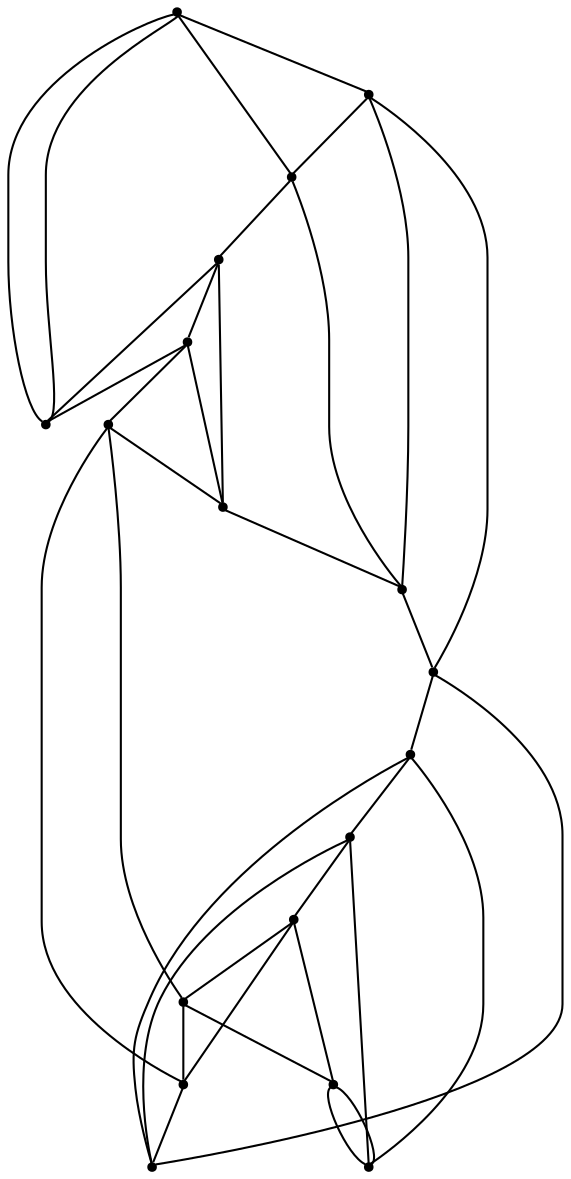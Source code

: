 graph {
  node [shape=point,comment="{\"directed\":false,\"doi\":\"10.1007/978-3-031-49272-3_2\",\"figure\":\"9 (1)\"}"]

  v0 [pos="811.0093818268122,1381.2254401272953"]
  v1 [pos="810.369745933189,1335.6759614772113"]
  v2 [pos="811.0093818268123,1429.4543746834293"]
  v3 [pos="810.369745933189,1472.4003210676888"]
  v4 [pos="768.7568495075041,1381.2254401272953"]
  v5 [pos="696.0827915120888,1526.7916608344906"]
  v6 [pos="768.7568495075041,1429.4543746834293"]
  v7 [pos="727.141854664035,1335.6759614772113"]
  v8 [pos="727.141854664035,1472.4003210676885"]
  v9 [pos="683.2015585621891,1282.0535552275178"]
  v10 [pos="651.6986482547115,1472.4003210676885"]
  v11 [pos="567.9560723327107,1335.6759614772113"]
  v12 [pos="651.1797667662966,1335.6759614772113"]
  v13 [pos="609.5668703406117,1429.4543746834293"]
  v14 [pos="609.5668703406117,1381.225440127295"]
  v15 [pos="567.9560723327107,1429.4543746834293"]
  v16 [pos="567.9560723327107,1472.4003210676885"]
  v17 [pos="567.9560723327107,1381.2254401272953"]

  v0 -- v2 [id="-1",pos="811.0093818268122,1381.2254401272953 837.837684989855,1392.5771053308658 837.837684989855,1392.5771053308658 837.837684989855,1392.5771053308658 842.3717299369686,1404.17040356028 842.3717299369686,1404.17040356028 842.3717299369686,1404.17040356028 836.3291133683899,1424.3234881425592 836.3291133683899,1424.3234881425592 836.3291133683899,1424.3234881425592 811.0093818268123,1429.4543746834293 811.0093818268123,1429.4543746834293 811.0093818268123,1429.4543746834293"]
  v0 -- v1 [id="-2",pos="811.0093818268122,1381.2254401272953 810.369745933189,1335.6759614772113 810.369745933189,1335.6759614772113 810.369745933189,1335.6759614772113"]
  v16 -- v10 [id="-3",pos="567.9560723327107,1472.4003210676885 651.6986482547115,1472.4003210676885 651.6986482547115,1472.4003210676885 651.6986482547115,1472.4003210676885"]
  v16 -- v15 [id="-4",pos="567.9560723327107,1472.4003210676885 567.9560723327107,1429.4543746834293 567.9560723327107,1429.4543746834293 567.9560723327107,1429.4543746834293"]
  v15 -- v17 [id="-5",pos="567.9560723327107,1429.4543746834293 567.9560723327107,1381.2254401272953 567.9560723327107,1381.2254401272953 567.9560723327107,1381.2254401272953"]
  v17 -- v11 [id="-6",pos="567.9560723327107,1381.2254401272953 567.9560723327107,1335.6759614772113 567.9560723327107,1335.6759614772113 567.9560723327107,1335.6759614772113"]
  v11 -- v12 [id="-7",pos="567.9560723327107,1335.6759614772113 651.1797667662966,1335.6759614772113 651.1797667662966,1335.6759614772113 651.1797667662966,1335.6759614772113"]
  v16 -- v5 [id="-8",pos="567.9560723327107,1472.4003210676885 696.0827915120888,1526.7916608344906 696.0827915120888,1526.7916608344906 696.0827915120888,1526.7916608344906"]
  v15 -- v17 [id="-9",pos="567.9560723327107,1429.4543746834293 544.6701527427828,1424.3233609672825 544.6701527427828,1424.3233609672825 544.6701527427828,1424.3233609672825 540.6444971951638,1411.2297759979342 540.6444971951638,1411.2297759979342 540.6444971951638,1411.2297759979342 540.1402410428195,1396.1109247461877 540.1402410428195,1396.1109247461877 540.1402410428195,1396.1109247461877 548.199818632358,1386.0385156515429 548.199818632358,1386.0385156515429 548.199818632358,1386.0385156515429 567.9560723327107,1381.2254401272953 567.9560723327107,1381.2254401272953 567.9560723327107,1381.2254401272953"]
  v13 -- v16 [id="-10",pos="609.5668703406117,1429.4543746834293 567.9560723327107,1472.4003210676885 567.9560723327107,1472.4003210676885 567.9560723327107,1472.4003210676885"]
  v14 -- v12 [id="-11",pos="609.5668703406117,1381.225440127295 651.1797667662966,1335.6759614772113 651.1797667662966,1335.6759614772113 651.1797667662966,1335.6759614772113"]
  v12 -- v9 [id="-12",pos="651.1797667662966,1335.6759614772113 683.2015585621891,1282.0535552275178 683.2015585621891,1282.0535552275178 683.2015585621891,1282.0535552275178"]
  v10 -- v13 [id="-13",pos="651.6986482547115,1472.4003210676885 609.5668703406117,1429.4543746834293 609.5668703406117,1429.4543746834293 609.5668703406117,1429.4543746834293"]
  v10 -- v12 [id="-14",pos="651.6986482547115,1472.4003210676885 651.1797667662966,1335.6759614772113 651.1797667662966,1335.6759614772113 651.1797667662966,1335.6759614772113"]
  v9 -- v11 [id="-15",pos="683.2015585621891,1282.0535552275178 567.9560723327107,1335.6759614772113 567.9560723327107,1335.6759614772113 567.9560723327107,1335.6759614772113"]
  v9 -- v1 [id="-16",pos="683.2015585621891,1282.0535552275178 810.369745933189,1335.6759614772113 810.369745933189,1335.6759614772113 810.369745933189,1335.6759614772113"]
  v5 -- v10 [id="-17",pos="696.0827915120888,1526.7916608344906 651.6986482547115,1472.4003210676885 651.6986482547115,1472.4003210676885 651.6986482547115,1472.4003210676885"]
  v5 -- v8 [id="-18",pos="696.0827915120888,1526.7916608344906 727.141854664035,1472.4003210676885 727.141854664035,1472.4003210676885 727.141854664035,1472.4003210676885"]
  v7 -- v9 [id="-19",pos="727.141854664035,1335.6759614772113 683.2015585621891,1282.0535552275178 683.2015585621891,1282.0535552275178 683.2015585621891,1282.0535552275178"]
  v8 -- v3 [id="-20",pos="727.141854664035,1472.4003210676885 810.369745933189,1472.4003210676888 810.369745933189,1472.4003210676888 810.369745933189,1472.4003210676888"]
  v8 -- v7 [id="-21",pos="727.141854664035,1472.4003210676885 727.141854664035,1335.6759614772113 727.141854664035,1335.6759614772113 727.141854664035,1335.6759614772113"]
  v7 -- v1 [id="-22",pos="727.141854664035,1335.6759614772113 810.369745933189,1335.6759614772113 810.369745933189,1335.6759614772113 810.369745933189,1335.6759614772113"]
  v8 -- v6 [id="-23",pos="727.141854664035,1472.4003210676885 768.7568495075041,1429.4543746834293 768.7568495075041,1429.4543746834293 768.7568495075041,1429.4543746834293"]
  v4 -- v7 [id="-24",pos="768.7568495075041,1381.2254401272953 727.141854664035,1335.6759614772113 727.141854664035,1335.6759614772113 727.141854664035,1335.6759614772113"]
  v4 -- v6 [id="-25",pos="768.7568495075041,1381.2254401272953 768.7568495075041,1429.4543746834293 768.7568495075041,1429.4543746834293 768.7568495075041,1429.4543746834293"]
  v6 -- v2 [id="-26",pos="768.7568495075041,1429.4543746834293 811.0093818268123,1429.4543746834293 811.0093818268123,1429.4543746834293 811.0093818268123,1429.4543746834293"]
  v6 -- v3 [id="-27",pos="768.7568495075041,1429.4543746834293 810.369745933189,1472.4003210676888 810.369745933189,1472.4003210676888 810.369745933189,1472.4003210676888"]
  v3 -- v5 [id="-28",pos="810.369745933189,1472.4003210676888 696.0827915120888,1526.7916608344906 696.0827915120888,1526.7916608344906 696.0827915120888,1526.7916608344906"]
  v1 -- v4 [id="-29",pos="810.369745933189,1335.6759614772113 768.7568495075041,1381.2254401272953 768.7568495075041,1381.2254401272953 768.7568495075041,1381.2254401272953"]
  v0 -- v4 [id="-30",pos="811.0093818268122,1381.2254401272953 768.7568495075041,1381.2254401272953 768.7568495075041,1381.2254401272953 768.7568495075041,1381.2254401272953"]
  v13 -- v15 [id="-31",pos="609.5668703406117,1429.4543746834293 567.9560723327107,1429.4543746834293 567.9560723327107,1429.4543746834293 567.9560723327107,1429.4543746834293"]
  v3 -- v2 [id="-32",pos="810.369745933189,1472.4003210676888 811.0093818268123,1429.4543746834293 811.0093818268123,1429.4543746834293 811.0093818268123,1429.4543746834293"]
  v2 -- v0 [id="-33",pos="811.0093818268123,1429.4543746834293 811.0093818268122,1381.2254401272953 811.0093818268122,1381.2254401272953 811.0093818268122,1381.2254401272953"]
  v17 -- v14 [id="-34",pos="567.9560723327107,1381.2254401272953 609.5668703406117,1381.225440127295 609.5668703406117,1381.225440127295 609.5668703406117,1381.225440127295"]
  v11 -- v14 [id="-35",pos="567.9560723327107,1335.6759614772113 609.5668703406117,1381.225440127295 609.5668703406117,1381.225440127295 609.5668703406117,1381.225440127295"]
  v14 -- v13 [id="-36",pos="609.5668703406117,1381.225440127295 609.5668703406117,1429.4543746834293 609.5668703406117,1429.4543746834293 609.5668703406117,1429.4543746834293"]
}